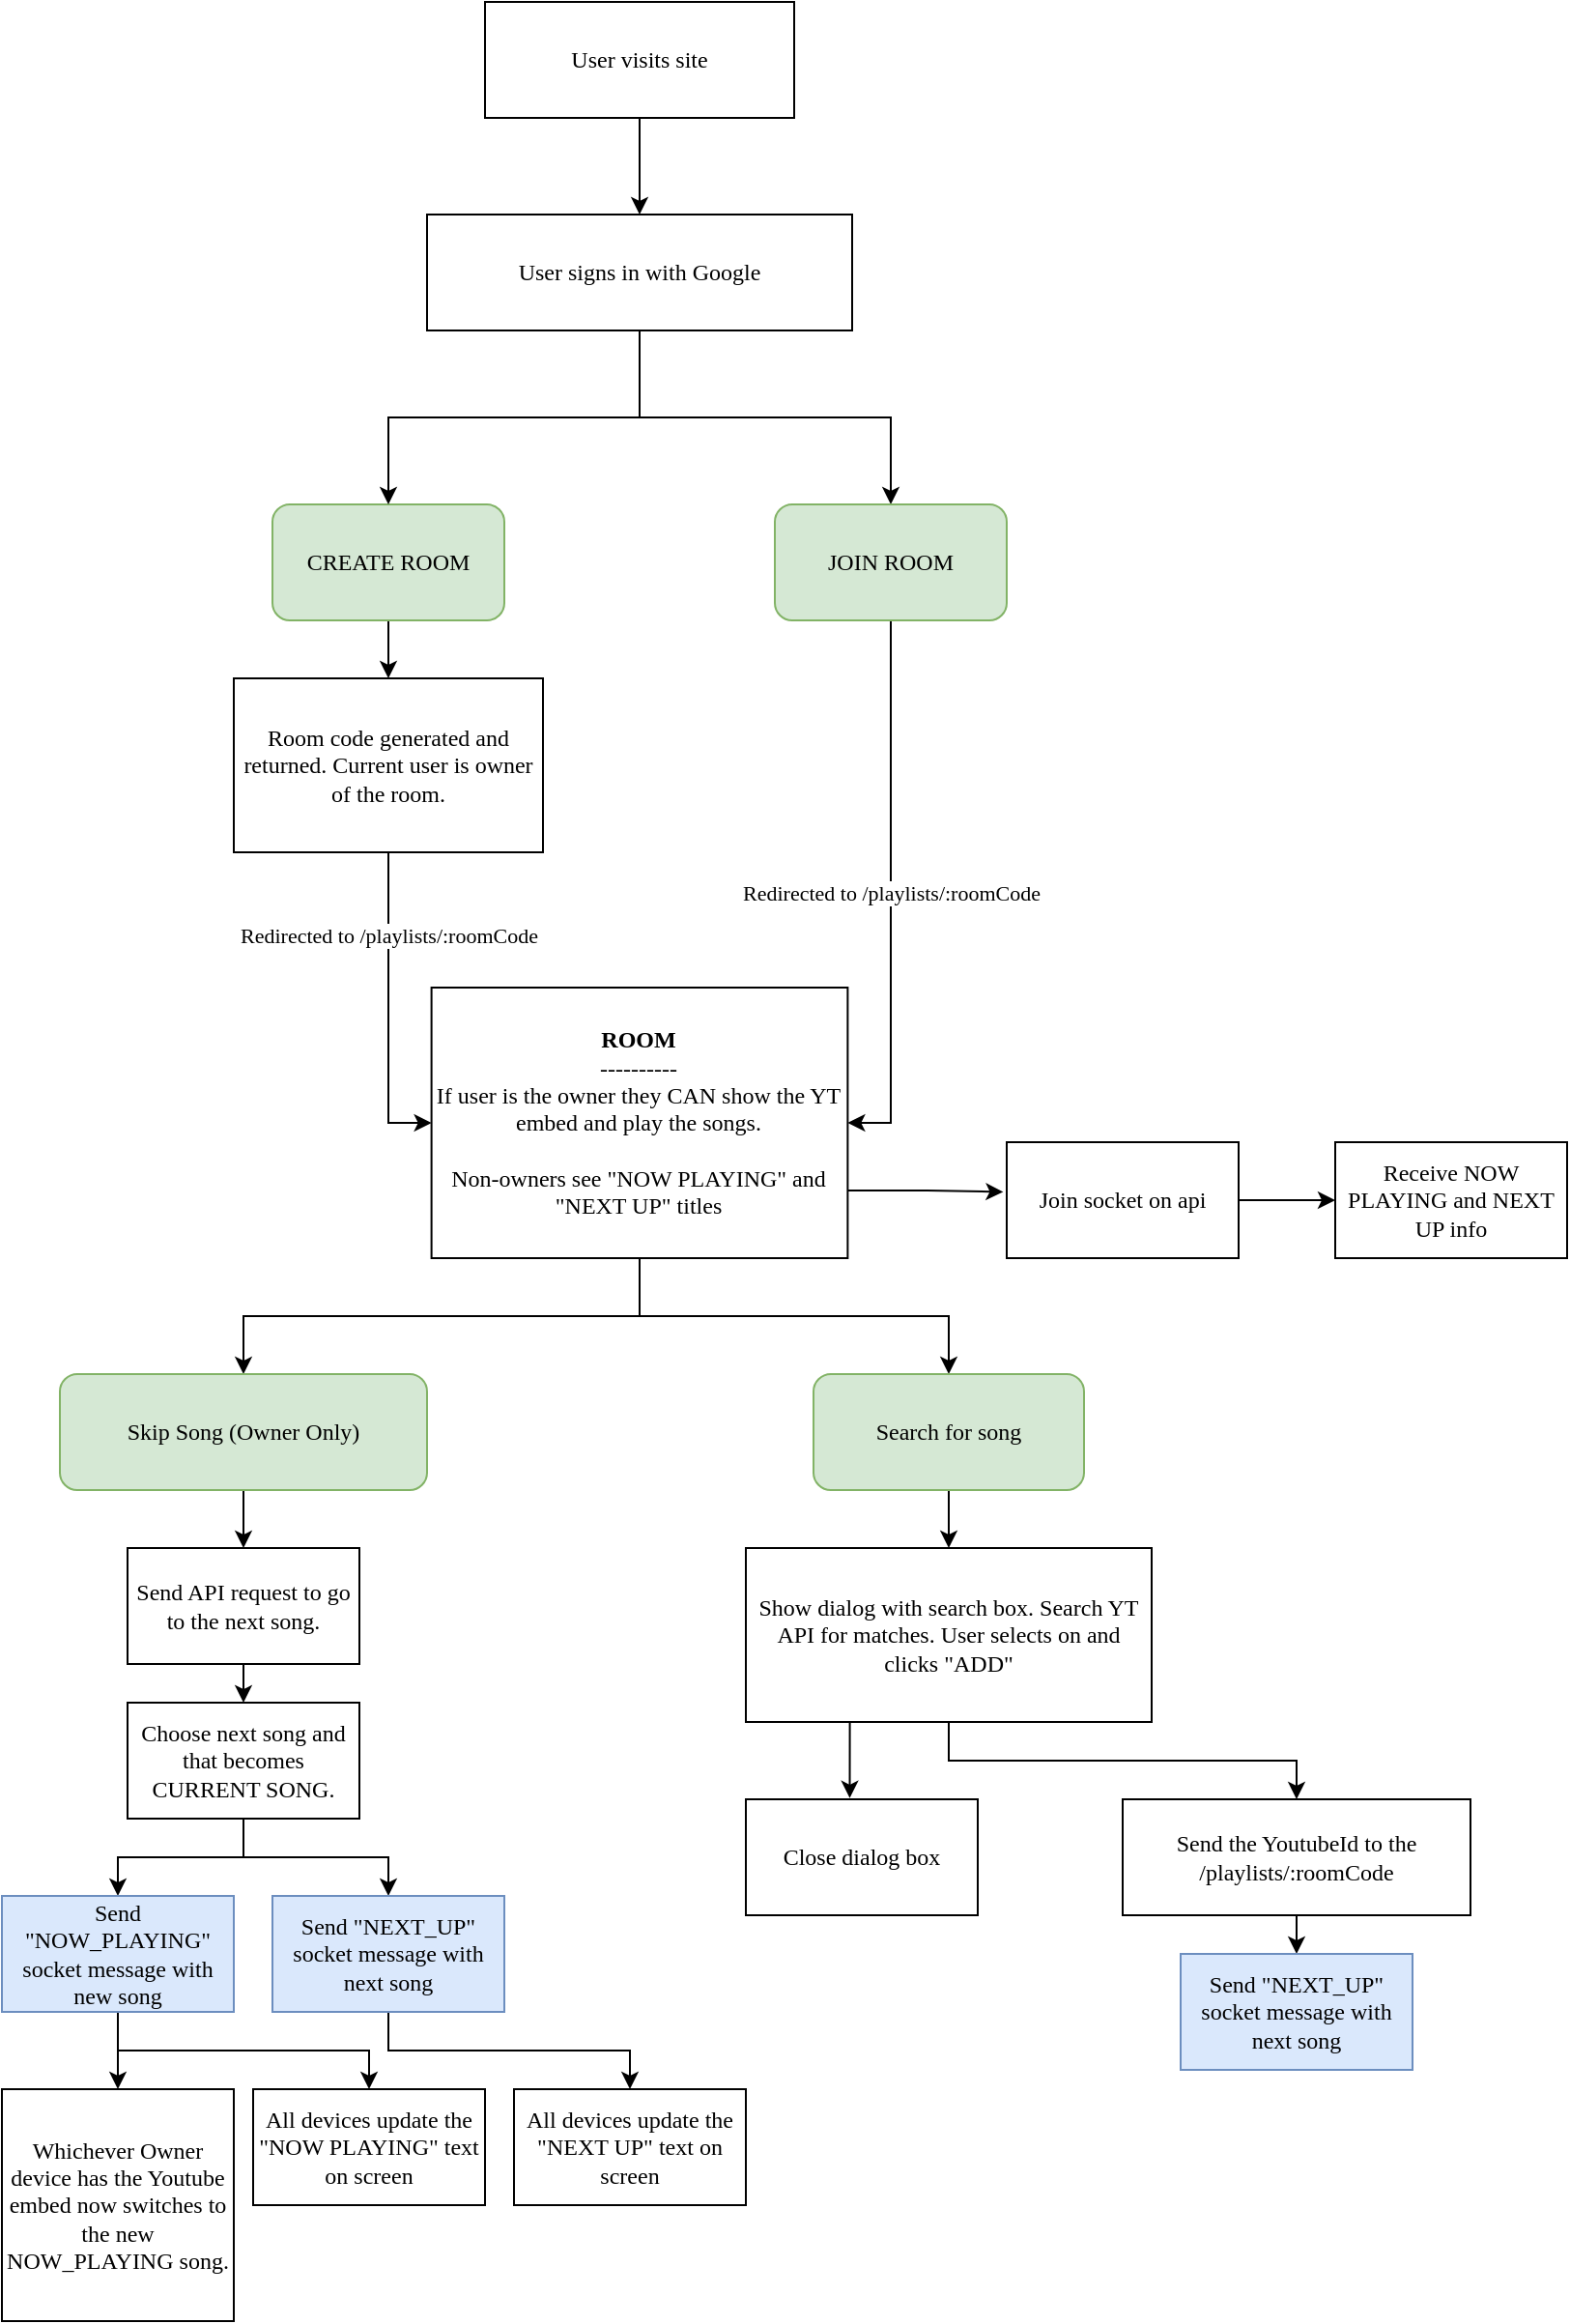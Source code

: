 <mxfile version="20.7.4" type="device"><diagram id="Qt-ucrtHdDzetpdlMKaR" name="Page-1"><mxGraphModel dx="1185" dy="642" grid="1" gridSize="10" guides="1" tooltips="1" connect="1" arrows="1" fold="1" page="1" pageScale="1" pageWidth="850" pageHeight="1100" math="0" shadow="0"><root><mxCell id="0"/><mxCell id="1" parent="0"/><mxCell id="whJeChFXm0yJRd_wagsN-12" style="edgeStyle=orthogonalEdgeStyle;rounded=0;orthogonalLoop=1;jettySize=auto;html=1;exitX=0.5;exitY=1;exitDx=0;exitDy=0;entryX=0.5;entryY=0;entryDx=0;entryDy=0;fontFamily=Lucida Console;" edge="1" parent="1" source="whJeChFXm0yJRd_wagsN-1" target="whJeChFXm0yJRd_wagsN-11"><mxGeometry relative="1" as="geometry"/></mxCell><mxCell id="whJeChFXm0yJRd_wagsN-1" value="CREATE ROOM" style="rounded=1;whiteSpace=wrap;html=1;fontFamily=Lucida Console;fillColor=#d5e8d4;strokeColor=#82b366;" vertex="1" parent="1"><mxGeometry x="170" y="300" width="120" height="60" as="geometry"/></mxCell><mxCell id="whJeChFXm0yJRd_wagsN-29" style="edgeStyle=orthogonalEdgeStyle;rounded=0;orthogonalLoop=1;jettySize=auto;html=1;exitX=0.5;exitY=1;exitDx=0;exitDy=0;entryX=0.5;entryY=0;entryDx=0;entryDy=0;fontFamily=Lucida Console;" edge="1" parent="1" source="whJeChFXm0yJRd_wagsN-2" target="whJeChFXm0yJRd_wagsN-3"><mxGeometry relative="1" as="geometry"/></mxCell><mxCell id="whJeChFXm0yJRd_wagsN-2" value="User visits site" style="rounded=0;whiteSpace=wrap;html=1;fontFamily=Lucida Console;" vertex="1" parent="1"><mxGeometry x="280" y="40" width="160" height="60" as="geometry"/></mxCell><mxCell id="whJeChFXm0yJRd_wagsN-6" style="edgeStyle=orthogonalEdgeStyle;rounded=0;orthogonalLoop=1;jettySize=auto;html=1;exitX=0.5;exitY=1;exitDx=0;exitDy=0;entryX=0.5;entryY=0;entryDx=0;entryDy=0;" edge="1" parent="1" source="whJeChFXm0yJRd_wagsN-3" target="whJeChFXm0yJRd_wagsN-1"><mxGeometry relative="1" as="geometry"/></mxCell><mxCell id="whJeChFXm0yJRd_wagsN-7" style="edgeStyle=orthogonalEdgeStyle;rounded=0;orthogonalLoop=1;jettySize=auto;html=1;exitX=0.5;exitY=1;exitDx=0;exitDy=0;entryX=0.5;entryY=0;entryDx=0;entryDy=0;" edge="1" parent="1" source="whJeChFXm0yJRd_wagsN-3" target="whJeChFXm0yJRd_wagsN-5"><mxGeometry relative="1" as="geometry"/></mxCell><mxCell id="whJeChFXm0yJRd_wagsN-3" value="User signs in with Google" style="rounded=0;whiteSpace=wrap;html=1;fontFamily=Lucida Console;" vertex="1" parent="1"><mxGeometry x="250" y="150" width="220" height="60" as="geometry"/></mxCell><mxCell id="whJeChFXm0yJRd_wagsN-15" value="Redirected to /playlists/:roomCode" style="edgeStyle=orthogonalEdgeStyle;rounded=0;orthogonalLoop=1;jettySize=auto;html=1;exitX=0.5;exitY=1;exitDx=0;exitDy=0;entryX=1;entryY=0.5;entryDx=0;entryDy=0;fontFamily=Lucida Console;" edge="1" parent="1" source="whJeChFXm0yJRd_wagsN-5" target="whJeChFXm0yJRd_wagsN-13"><mxGeometry relative="1" as="geometry"/></mxCell><mxCell id="whJeChFXm0yJRd_wagsN-5" value="JOIN ROOM" style="rounded=1;whiteSpace=wrap;html=1;fontFamily=Lucida Console;fillColor=#d5e8d4;strokeColor=#82b366;" vertex="1" parent="1"><mxGeometry x="430" y="300" width="120" height="60" as="geometry"/></mxCell><mxCell id="whJeChFXm0yJRd_wagsN-14" value="Redirected to /playlists/:roomCode" style="edgeStyle=orthogonalEdgeStyle;rounded=0;orthogonalLoop=1;jettySize=auto;html=1;exitX=0.5;exitY=1;exitDx=0;exitDy=0;entryX=0;entryY=0.5;entryDx=0;entryDy=0;fontFamily=Lucida Console;" edge="1" parent="1" source="whJeChFXm0yJRd_wagsN-11" target="whJeChFXm0yJRd_wagsN-13"><mxGeometry x="-0.474" relative="1" as="geometry"><mxPoint as="offset"/></mxGeometry></mxCell><mxCell id="whJeChFXm0yJRd_wagsN-11" value="Room code generated and returned. Current user is owner of the room." style="rounded=0;whiteSpace=wrap;html=1;fontFamily=Lucida Console;" vertex="1" parent="1"><mxGeometry x="150" y="390" width="160" height="90" as="geometry"/></mxCell><mxCell id="whJeChFXm0yJRd_wagsN-19" style="edgeStyle=orthogonalEdgeStyle;rounded=0;orthogonalLoop=1;jettySize=auto;html=1;exitX=0.5;exitY=1;exitDx=0;exitDy=0;entryX=0.5;entryY=0;entryDx=0;entryDy=0;fontFamily=Lucida Console;" edge="1" parent="1" source="whJeChFXm0yJRd_wagsN-13" target="whJeChFXm0yJRd_wagsN-18"><mxGeometry relative="1" as="geometry"/></mxCell><mxCell id="whJeChFXm0yJRd_wagsN-27" style="edgeStyle=orthogonalEdgeStyle;rounded=0;orthogonalLoop=1;jettySize=auto;html=1;exitX=0.5;exitY=1;exitDx=0;exitDy=0;entryX=0.5;entryY=0;entryDx=0;entryDy=0;fontFamily=Lucida Console;" edge="1" parent="1" source="whJeChFXm0yJRd_wagsN-13" target="whJeChFXm0yJRd_wagsN-26"><mxGeometry relative="1" as="geometry"/></mxCell><mxCell id="whJeChFXm0yJRd_wagsN-48" style="edgeStyle=orthogonalEdgeStyle;rounded=0;orthogonalLoop=1;jettySize=auto;html=1;exitX=1;exitY=0.75;exitDx=0;exitDy=0;entryX=-0.015;entryY=0.429;entryDx=0;entryDy=0;entryPerimeter=0;fontFamily=Lucida Console;" edge="1" parent="1" source="whJeChFXm0yJRd_wagsN-13" target="whJeChFXm0yJRd_wagsN-47"><mxGeometry relative="1" as="geometry"/></mxCell><mxCell id="whJeChFXm0yJRd_wagsN-13" value="&lt;b&gt;ROOM&lt;/b&gt;&lt;br&gt;----------&lt;br&gt;If user is the owner they CAN show the YT embed and play the songs.&lt;br&gt;&lt;br&gt;Non-owners see &quot;NOW PLAYING&quot; and &quot;NEXT UP&quot; titles" style="whiteSpace=wrap;html=1;aspect=fixed;fontFamily=Lucida Console;rounded=0;glass=0;shadow=0;rotation=0;" vertex="1" parent="1"><mxGeometry x="252.31" y="550" width="215.38" height="140" as="geometry"/></mxCell><mxCell id="whJeChFXm0yJRd_wagsN-21" style="edgeStyle=orthogonalEdgeStyle;rounded=0;orthogonalLoop=1;jettySize=auto;html=1;exitX=0.5;exitY=1;exitDx=0;exitDy=0;entryX=0.5;entryY=0;entryDx=0;entryDy=0;fontFamily=Lucida Console;" edge="1" parent="1" source="whJeChFXm0yJRd_wagsN-18" target="whJeChFXm0yJRd_wagsN-20"><mxGeometry relative="1" as="geometry"/></mxCell><mxCell id="whJeChFXm0yJRd_wagsN-18" value="Search for song" style="rounded=1;whiteSpace=wrap;html=1;fontFamily=Lucida Console;fillColor=#d5e8d4;strokeColor=#82b366;" vertex="1" parent="1"><mxGeometry x="450" y="750" width="140" height="60" as="geometry"/></mxCell><mxCell id="whJeChFXm0yJRd_wagsN-23" style="edgeStyle=orthogonalEdgeStyle;rounded=0;orthogonalLoop=1;jettySize=auto;html=1;exitX=0.5;exitY=1;exitDx=0;exitDy=0;entryX=0.5;entryY=0;entryDx=0;entryDy=0;fontFamily=Lucida Console;" edge="1" parent="1" source="whJeChFXm0yJRd_wagsN-20" target="whJeChFXm0yJRd_wagsN-22"><mxGeometry relative="1" as="geometry"/></mxCell><mxCell id="whJeChFXm0yJRd_wagsN-46" style="edgeStyle=orthogonalEdgeStyle;rounded=0;orthogonalLoop=1;jettySize=auto;html=1;exitX=0.25;exitY=1;exitDx=0;exitDy=0;entryX=0.448;entryY=-0.01;entryDx=0;entryDy=0;entryPerimeter=0;fontFamily=Lucida Console;" edge="1" parent="1" source="whJeChFXm0yJRd_wagsN-20" target="whJeChFXm0yJRd_wagsN-24"><mxGeometry relative="1" as="geometry"/></mxCell><mxCell id="whJeChFXm0yJRd_wagsN-20" value="Show dialog with search box. Search YT API for matches. User selects on and clicks &quot;ADD&quot;" style="rounded=0;whiteSpace=wrap;html=1;fontFamily=Lucida Console;" vertex="1" parent="1"><mxGeometry x="415" y="840" width="210" height="90" as="geometry"/></mxCell><mxCell id="whJeChFXm0yJRd_wagsN-45" style="edgeStyle=orthogonalEdgeStyle;rounded=0;orthogonalLoop=1;jettySize=auto;html=1;exitX=0.5;exitY=1;exitDx=0;exitDy=0;entryX=0.5;entryY=0;entryDx=0;entryDy=0;fontFamily=Lucida Console;" edge="1" parent="1" source="whJeChFXm0yJRd_wagsN-22" target="whJeChFXm0yJRd_wagsN-43"><mxGeometry relative="1" as="geometry"/></mxCell><mxCell id="whJeChFXm0yJRd_wagsN-22" value="Send the YoutubeId to the /playlists/:roomCode" style="rounded=0;whiteSpace=wrap;html=1;fontFamily=Lucida Console;" vertex="1" parent="1"><mxGeometry x="610" y="970" width="180" height="60" as="geometry"/></mxCell><mxCell id="whJeChFXm0yJRd_wagsN-24" value="Close dialog box" style="rounded=0;whiteSpace=wrap;html=1;fontFamily=Lucida Console;" vertex="1" parent="1"><mxGeometry x="415" y="970" width="120" height="60" as="geometry"/></mxCell><mxCell id="whJeChFXm0yJRd_wagsN-31" style="edgeStyle=orthogonalEdgeStyle;rounded=0;orthogonalLoop=1;jettySize=auto;html=1;exitX=0.5;exitY=1;exitDx=0;exitDy=0;entryX=0.5;entryY=0;entryDx=0;entryDy=0;fontFamily=Lucida Console;" edge="1" parent="1" source="whJeChFXm0yJRd_wagsN-26" target="whJeChFXm0yJRd_wagsN-28"><mxGeometry relative="1" as="geometry"/></mxCell><mxCell id="whJeChFXm0yJRd_wagsN-26" value="Skip Song (Owner Only)" style="rounded=1;whiteSpace=wrap;html=1;fontFamily=Lucida Console;fillColor=#d5e8d4;strokeColor=#82b366;" vertex="1" parent="1"><mxGeometry x="60" y="750" width="190" height="60" as="geometry"/></mxCell><mxCell id="whJeChFXm0yJRd_wagsN-32" style="edgeStyle=orthogonalEdgeStyle;rounded=0;orthogonalLoop=1;jettySize=auto;html=1;exitX=0.5;exitY=1;exitDx=0;exitDy=0;entryX=0.5;entryY=0;entryDx=0;entryDy=0;fontFamily=Lucida Console;" edge="1" parent="1" source="whJeChFXm0yJRd_wagsN-28" target="whJeChFXm0yJRd_wagsN-30"><mxGeometry relative="1" as="geometry"/></mxCell><mxCell id="whJeChFXm0yJRd_wagsN-28" value="Send API request to go to the next song." style="rounded=0;whiteSpace=wrap;html=1;fontFamily=Lucida Console;" vertex="1" parent="1"><mxGeometry x="95" y="840" width="120" height="60" as="geometry"/></mxCell><mxCell id="whJeChFXm0yJRd_wagsN-35" style="edgeStyle=orthogonalEdgeStyle;rounded=0;orthogonalLoop=1;jettySize=auto;html=1;exitX=0.5;exitY=1;exitDx=0;exitDy=0;entryX=0.5;entryY=0;entryDx=0;entryDy=0;fontFamily=Lucida Console;" edge="1" parent="1" source="whJeChFXm0yJRd_wagsN-30" target="whJeChFXm0yJRd_wagsN-33"><mxGeometry relative="1" as="geometry"/></mxCell><mxCell id="whJeChFXm0yJRd_wagsN-36" style="edgeStyle=orthogonalEdgeStyle;rounded=0;orthogonalLoop=1;jettySize=auto;html=1;exitX=0.5;exitY=1;exitDx=0;exitDy=0;entryX=0.5;entryY=0;entryDx=0;entryDy=0;fontFamily=Lucida Console;" edge="1" parent="1" source="whJeChFXm0yJRd_wagsN-30" target="whJeChFXm0yJRd_wagsN-34"><mxGeometry relative="1" as="geometry"/></mxCell><mxCell id="whJeChFXm0yJRd_wagsN-30" value="Choose next song and that becomes CURRENT SONG." style="rounded=0;whiteSpace=wrap;html=1;shadow=0;glass=0;sketch=0;fontFamily=Lucida Console;" vertex="1" parent="1"><mxGeometry x="95" y="920" width="120" height="60" as="geometry"/></mxCell><mxCell id="whJeChFXm0yJRd_wagsN-38" style="edgeStyle=orthogonalEdgeStyle;rounded=0;orthogonalLoop=1;jettySize=auto;html=1;exitX=0.5;exitY=1;exitDx=0;exitDy=0;entryX=0.5;entryY=0;entryDx=0;entryDy=0;fontFamily=Lucida Console;" edge="1" parent="1" source="whJeChFXm0yJRd_wagsN-33" target="whJeChFXm0yJRd_wagsN-37"><mxGeometry relative="1" as="geometry"/></mxCell><mxCell id="whJeChFXm0yJRd_wagsN-42" style="edgeStyle=orthogonalEdgeStyle;rounded=0;orthogonalLoop=1;jettySize=auto;html=1;exitX=0.5;exitY=1;exitDx=0;exitDy=0;entryX=0.5;entryY=0;entryDx=0;entryDy=0;fontFamily=Lucida Console;" edge="1" parent="1" source="whJeChFXm0yJRd_wagsN-33" target="whJeChFXm0yJRd_wagsN-41"><mxGeometry relative="1" as="geometry"/></mxCell><mxCell id="whJeChFXm0yJRd_wagsN-33" value="Send &quot;NOW_PLAYING&quot; socket message with new song" style="rounded=0;whiteSpace=wrap;html=1;shadow=0;glass=0;sketch=0;fontFamily=Lucida Console;fillColor=#dae8fc;strokeColor=#6c8ebf;" vertex="1" parent="1"><mxGeometry x="30" y="1020" width="120" height="60" as="geometry"/></mxCell><mxCell id="whJeChFXm0yJRd_wagsN-40" style="edgeStyle=orthogonalEdgeStyle;rounded=0;orthogonalLoop=1;jettySize=auto;html=1;exitX=0.5;exitY=1;exitDx=0;exitDy=0;entryX=0.5;entryY=0;entryDx=0;entryDy=0;fontFamily=Lucida Console;" edge="1" parent="1" source="whJeChFXm0yJRd_wagsN-34" target="whJeChFXm0yJRd_wagsN-39"><mxGeometry relative="1" as="geometry"/></mxCell><mxCell id="whJeChFXm0yJRd_wagsN-34" value="Send &quot;NEXT_UP&quot; socket message with next song" style="rounded=0;whiteSpace=wrap;html=1;shadow=0;glass=0;sketch=0;fontFamily=Lucida Console;fillColor=#dae8fc;strokeColor=#6c8ebf;" vertex="1" parent="1"><mxGeometry x="170" y="1020" width="120" height="60" as="geometry"/></mxCell><mxCell id="whJeChFXm0yJRd_wagsN-37" value="Whichever Owner device has the Youtube embed now switches to the new NOW_PLAYING song." style="rounded=0;whiteSpace=wrap;html=1;shadow=0;glass=0;sketch=0;fontFamily=Lucida Console;" vertex="1" parent="1"><mxGeometry x="30" y="1120" width="120" height="120" as="geometry"/></mxCell><mxCell id="whJeChFXm0yJRd_wagsN-39" value="All devices update the &quot;NEXT UP&quot; text on screen" style="rounded=0;whiteSpace=wrap;html=1;shadow=0;glass=0;sketch=0;fontFamily=Lucida Console;" vertex="1" parent="1"><mxGeometry x="295" y="1120" width="120" height="60" as="geometry"/></mxCell><mxCell id="whJeChFXm0yJRd_wagsN-41" value="All devices update the &quot;NOW PLAYING&quot; text on screen" style="rounded=0;whiteSpace=wrap;html=1;shadow=0;glass=0;sketch=0;fontFamily=Lucida Console;" vertex="1" parent="1"><mxGeometry x="160" y="1120" width="120" height="60" as="geometry"/></mxCell><mxCell id="whJeChFXm0yJRd_wagsN-43" value="Send &quot;NEXT_UP&quot; socket message with next song" style="rounded=0;whiteSpace=wrap;html=1;shadow=0;glass=0;sketch=0;fontFamily=Lucida Console;fillColor=#dae8fc;strokeColor=#6c8ebf;" vertex="1" parent="1"><mxGeometry x="640" y="1050" width="120" height="60" as="geometry"/></mxCell><mxCell id="whJeChFXm0yJRd_wagsN-50" style="edgeStyle=orthogonalEdgeStyle;rounded=0;orthogonalLoop=1;jettySize=auto;html=1;exitX=1;exitY=0.5;exitDx=0;exitDy=0;entryX=0;entryY=0.5;entryDx=0;entryDy=0;fontFamily=Lucida Console;" edge="1" parent="1" source="whJeChFXm0yJRd_wagsN-47" target="whJeChFXm0yJRd_wagsN-49"><mxGeometry relative="1" as="geometry"/></mxCell><mxCell id="whJeChFXm0yJRd_wagsN-47" value="Join socket on api" style="rounded=0;whiteSpace=wrap;html=1;shadow=0;glass=0;sketch=0;fontFamily=Lucida Console;" vertex="1" parent="1"><mxGeometry x="550" y="630" width="120" height="60" as="geometry"/></mxCell><mxCell id="whJeChFXm0yJRd_wagsN-49" value="Receive NOW PLAYING and NEXT UP info" style="rounded=0;whiteSpace=wrap;html=1;shadow=0;glass=0;sketch=0;fontFamily=Lucida Console;" vertex="1" parent="1"><mxGeometry x="720" y="630" width="120" height="60" as="geometry"/></mxCell></root></mxGraphModel></diagram></mxfile>